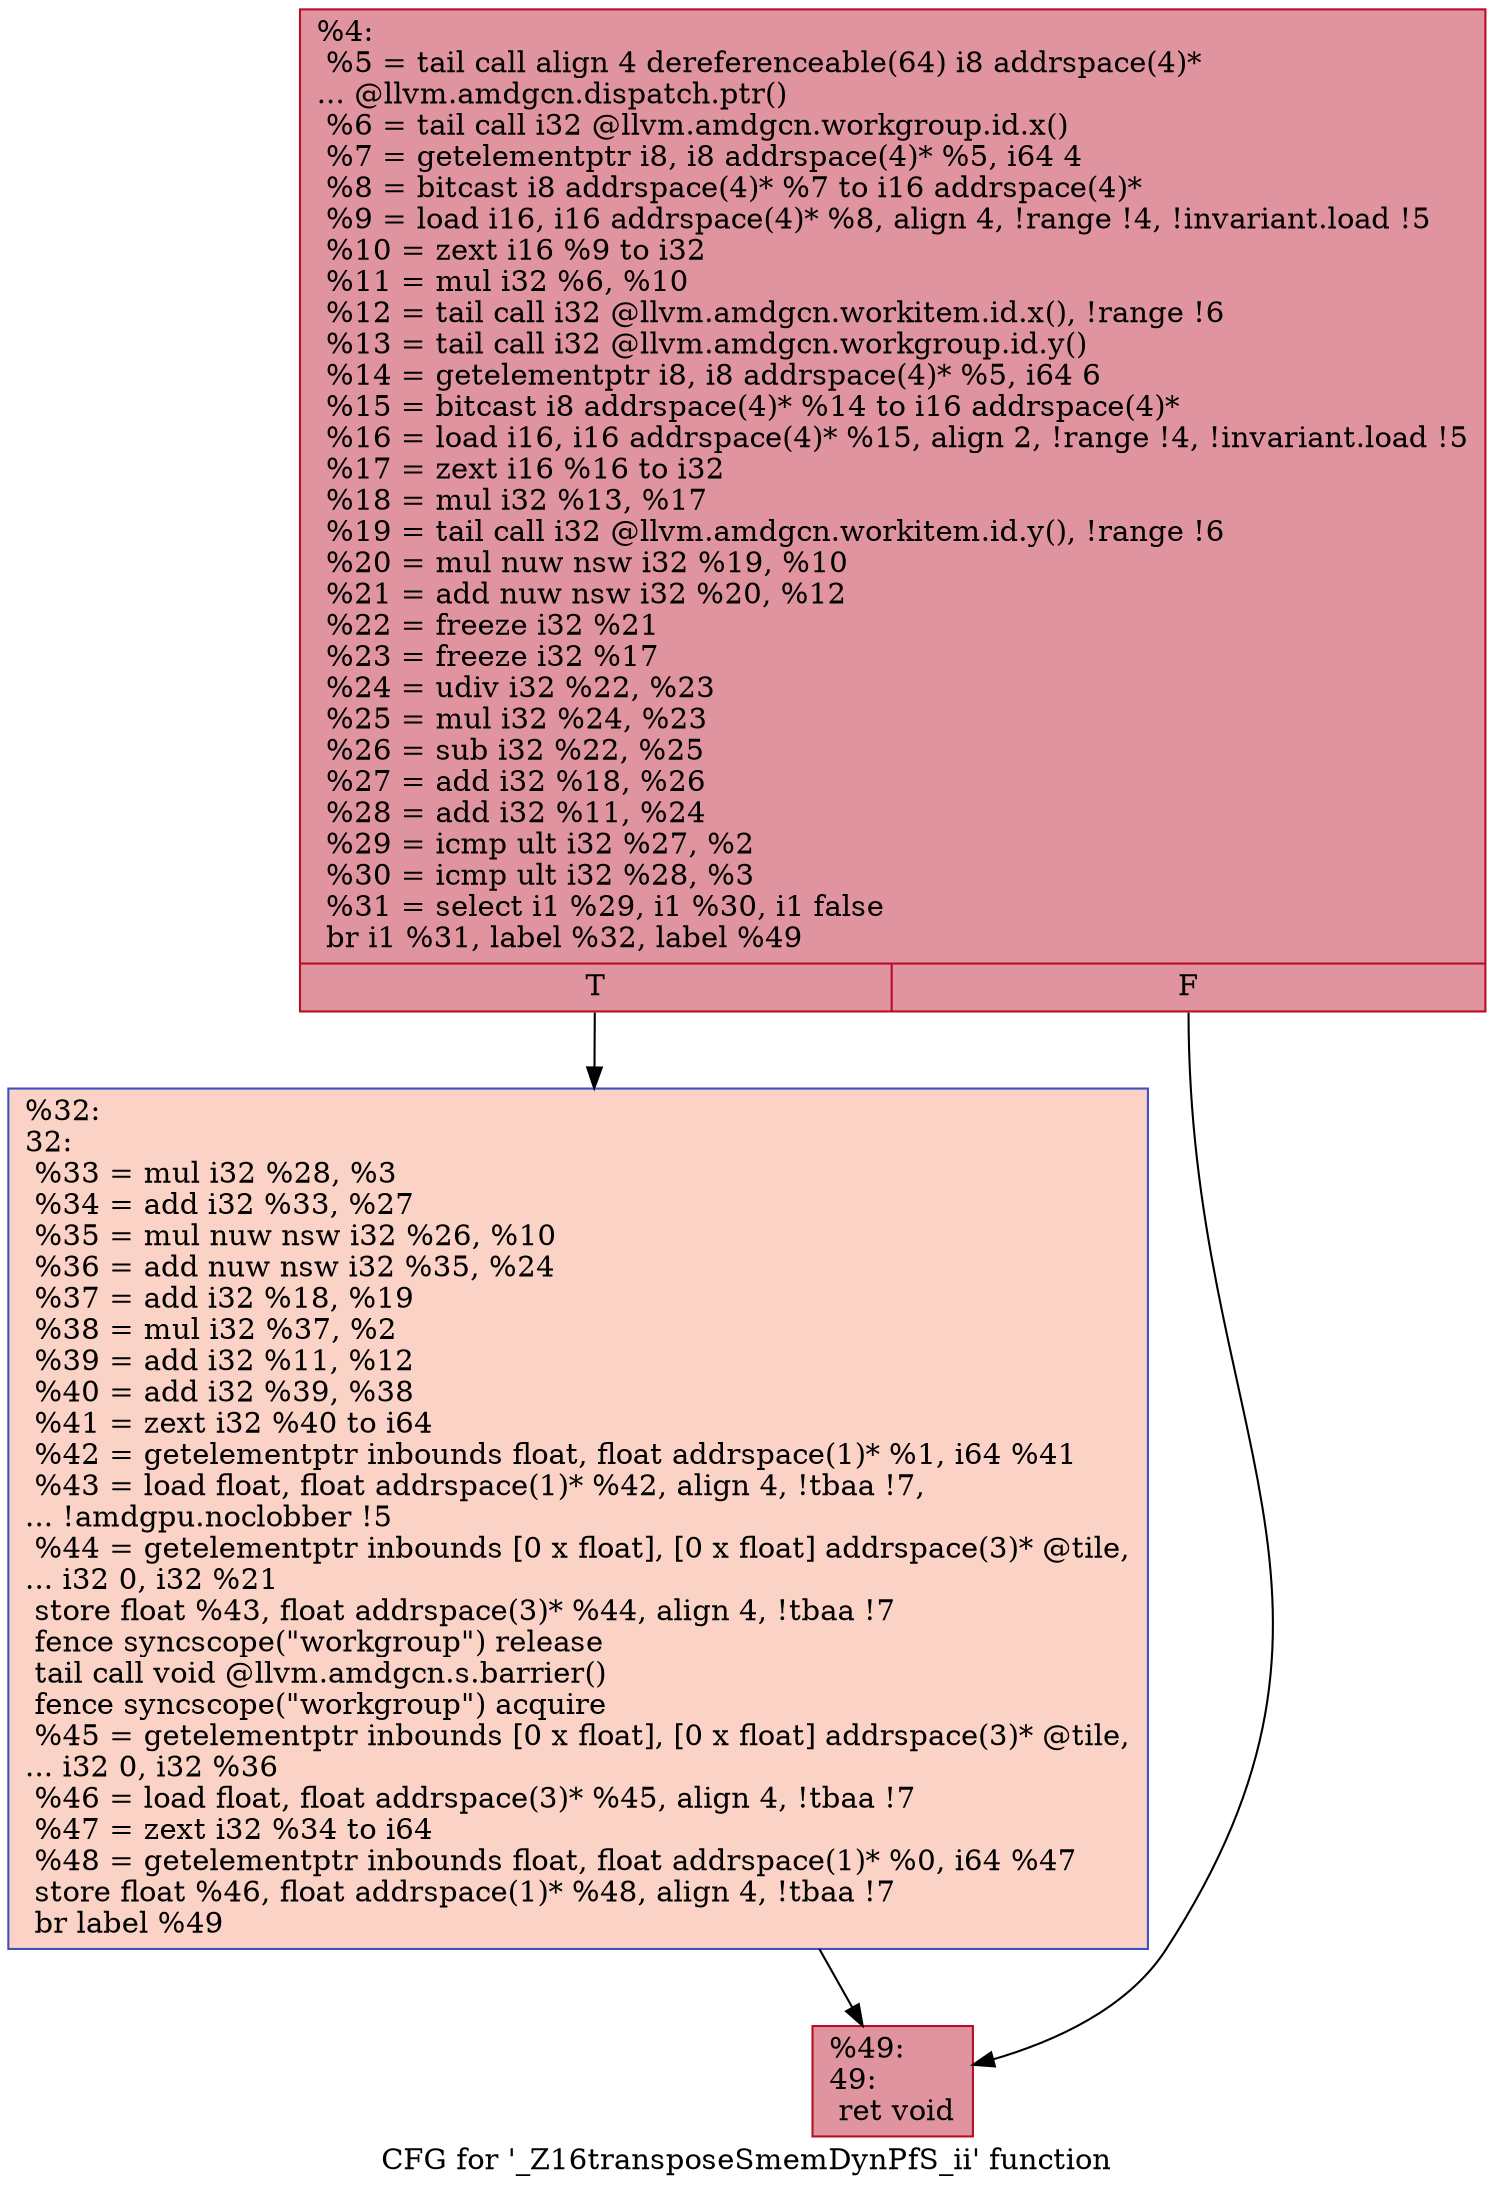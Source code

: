 digraph "CFG for '_Z16transposeSmemDynPfS_ii' function" {
	label="CFG for '_Z16transposeSmemDynPfS_ii' function";

	Node0x5ab8e20 [shape=record,color="#b70d28ff", style=filled, fillcolor="#b70d2870",label="{%4:\l  %5 = tail call align 4 dereferenceable(64) i8 addrspace(4)*\l... @llvm.amdgcn.dispatch.ptr()\l  %6 = tail call i32 @llvm.amdgcn.workgroup.id.x()\l  %7 = getelementptr i8, i8 addrspace(4)* %5, i64 4\l  %8 = bitcast i8 addrspace(4)* %7 to i16 addrspace(4)*\l  %9 = load i16, i16 addrspace(4)* %8, align 4, !range !4, !invariant.load !5\l  %10 = zext i16 %9 to i32\l  %11 = mul i32 %6, %10\l  %12 = tail call i32 @llvm.amdgcn.workitem.id.x(), !range !6\l  %13 = tail call i32 @llvm.amdgcn.workgroup.id.y()\l  %14 = getelementptr i8, i8 addrspace(4)* %5, i64 6\l  %15 = bitcast i8 addrspace(4)* %14 to i16 addrspace(4)*\l  %16 = load i16, i16 addrspace(4)* %15, align 2, !range !4, !invariant.load !5\l  %17 = zext i16 %16 to i32\l  %18 = mul i32 %13, %17\l  %19 = tail call i32 @llvm.amdgcn.workitem.id.y(), !range !6\l  %20 = mul nuw nsw i32 %19, %10\l  %21 = add nuw nsw i32 %20, %12\l  %22 = freeze i32 %21\l  %23 = freeze i32 %17\l  %24 = udiv i32 %22, %23\l  %25 = mul i32 %24, %23\l  %26 = sub i32 %22, %25\l  %27 = add i32 %18, %26\l  %28 = add i32 %11, %24\l  %29 = icmp ult i32 %27, %2\l  %30 = icmp ult i32 %28, %3\l  %31 = select i1 %29, i1 %30, i1 false\l  br i1 %31, label %32, label %49\l|{<s0>T|<s1>F}}"];
	Node0x5ab8e20:s0 -> Node0x5abcc90;
	Node0x5ab8e20:s1 -> Node0x5abcd20;
	Node0x5abcc90 [shape=record,color="#3d50c3ff", style=filled, fillcolor="#f59c7d70",label="{%32:\l32:                                               \l  %33 = mul i32 %28, %3\l  %34 = add i32 %33, %27\l  %35 = mul nuw nsw i32 %26, %10\l  %36 = add nuw nsw i32 %35, %24\l  %37 = add i32 %18, %19\l  %38 = mul i32 %37, %2\l  %39 = add i32 %11, %12\l  %40 = add i32 %39, %38\l  %41 = zext i32 %40 to i64\l  %42 = getelementptr inbounds float, float addrspace(1)* %1, i64 %41\l  %43 = load float, float addrspace(1)* %42, align 4, !tbaa !7,\l... !amdgpu.noclobber !5\l  %44 = getelementptr inbounds [0 x float], [0 x float] addrspace(3)* @tile,\l... i32 0, i32 %21\l  store float %43, float addrspace(3)* %44, align 4, !tbaa !7\l  fence syncscope(\"workgroup\") release\l  tail call void @llvm.amdgcn.s.barrier()\l  fence syncscope(\"workgroup\") acquire\l  %45 = getelementptr inbounds [0 x float], [0 x float] addrspace(3)* @tile,\l... i32 0, i32 %36\l  %46 = load float, float addrspace(3)* %45, align 4, !tbaa !7\l  %47 = zext i32 %34 to i64\l  %48 = getelementptr inbounds float, float addrspace(1)* %0, i64 %47\l  store float %46, float addrspace(1)* %48, align 4, !tbaa !7\l  br label %49\l}"];
	Node0x5abcc90 -> Node0x5abcd20;
	Node0x5abcd20 [shape=record,color="#b70d28ff", style=filled, fillcolor="#b70d2870",label="{%49:\l49:                                               \l  ret void\l}"];
}
